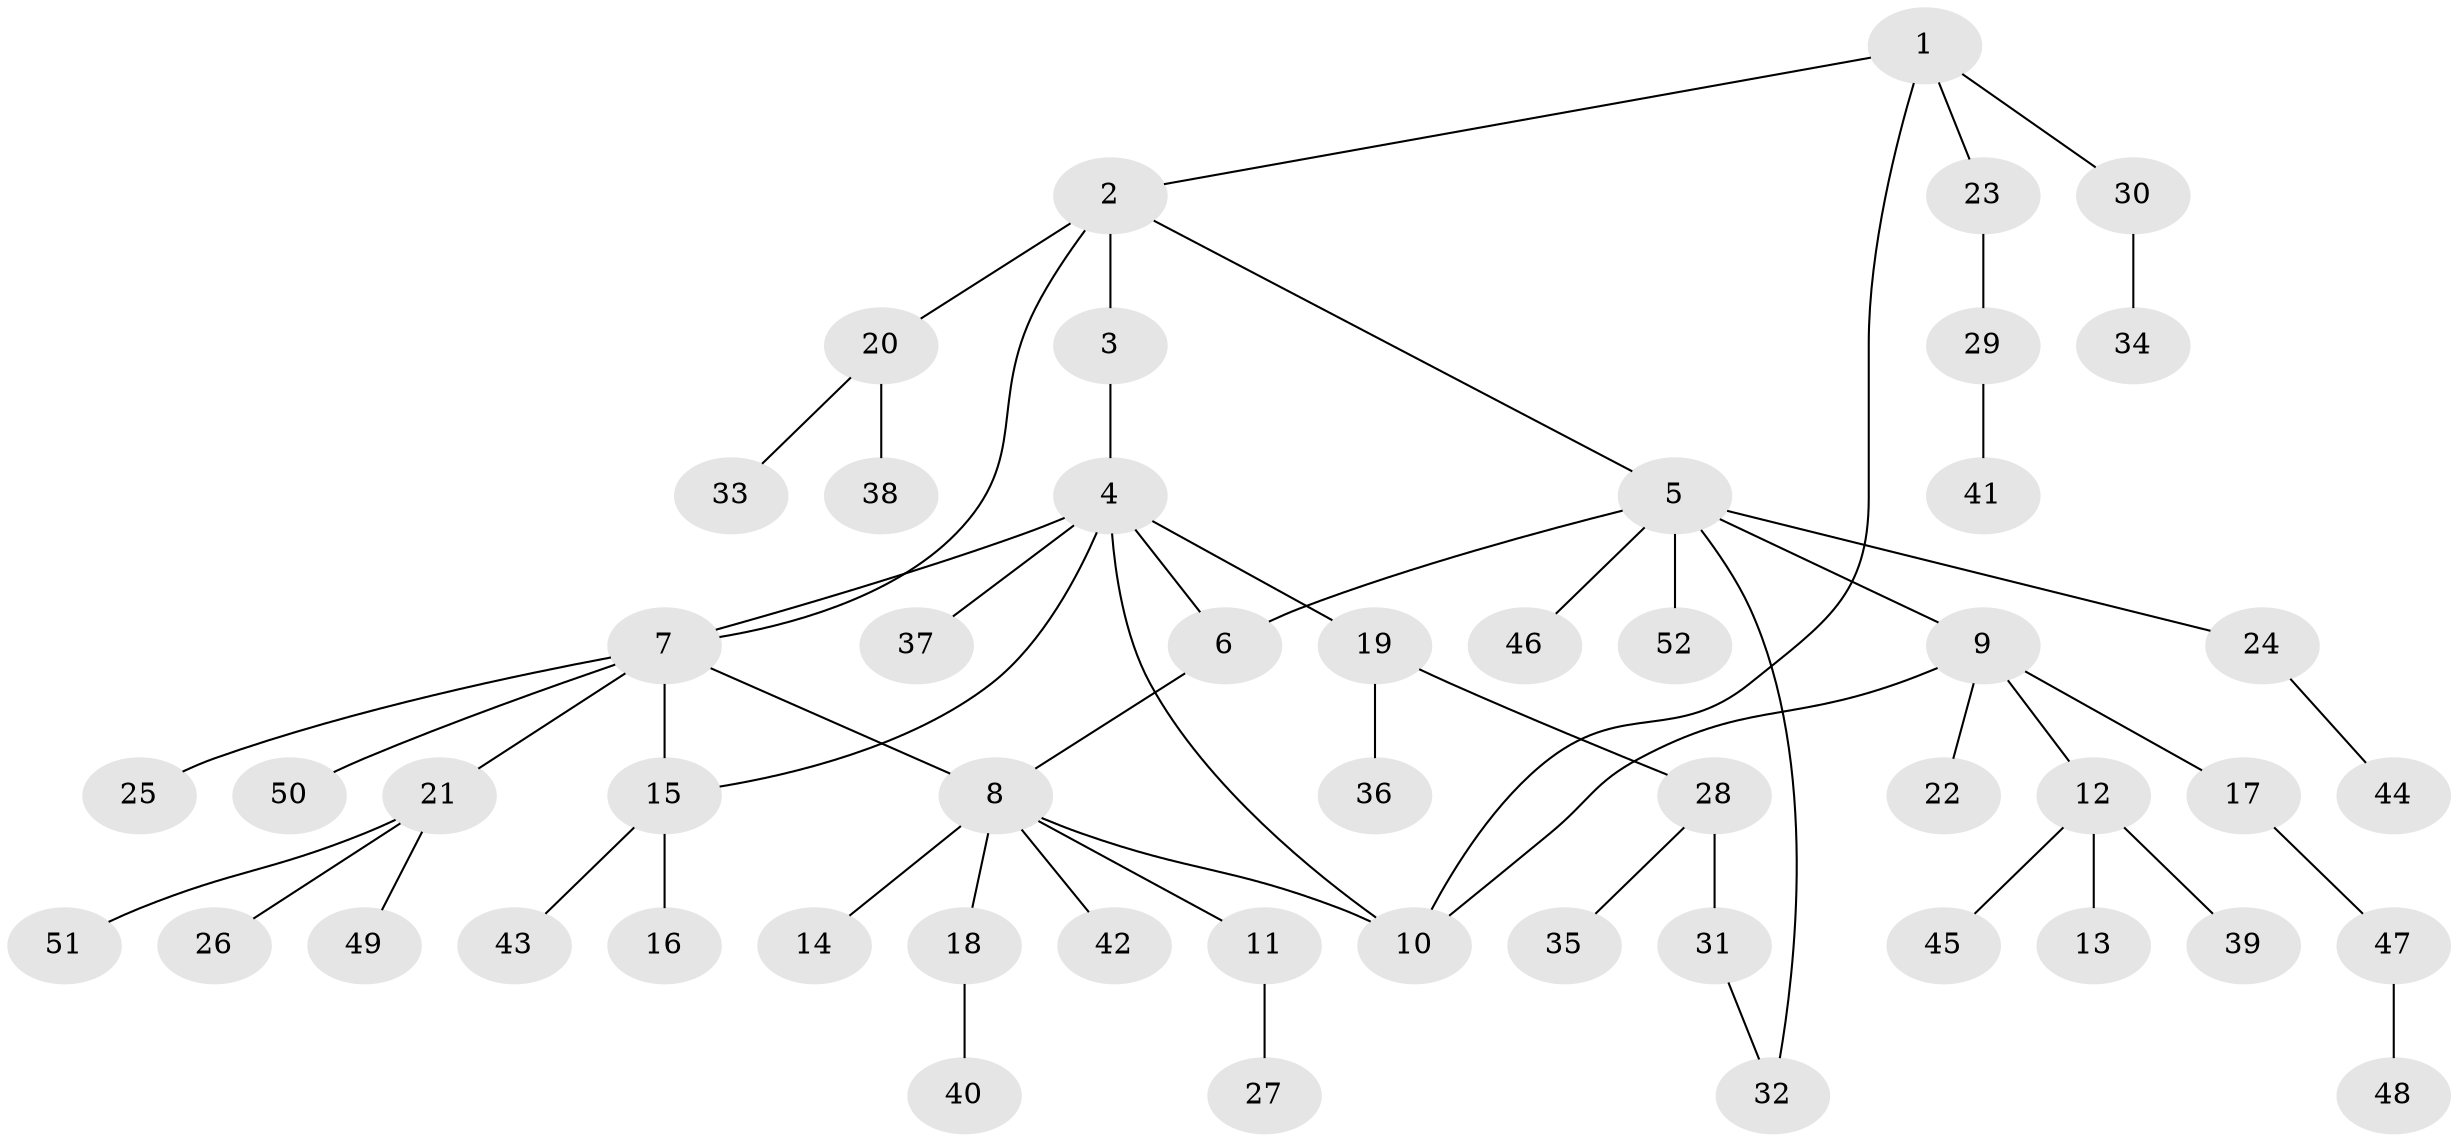 // Generated by graph-tools (version 1.1) at 2025/50/03/09/25 03:50:30]
// undirected, 52 vertices, 59 edges
graph export_dot {
graph [start="1"]
  node [color=gray90,style=filled];
  1;
  2;
  3;
  4;
  5;
  6;
  7;
  8;
  9;
  10;
  11;
  12;
  13;
  14;
  15;
  16;
  17;
  18;
  19;
  20;
  21;
  22;
  23;
  24;
  25;
  26;
  27;
  28;
  29;
  30;
  31;
  32;
  33;
  34;
  35;
  36;
  37;
  38;
  39;
  40;
  41;
  42;
  43;
  44;
  45;
  46;
  47;
  48;
  49;
  50;
  51;
  52;
  1 -- 2;
  1 -- 10;
  1 -- 23;
  1 -- 30;
  2 -- 3;
  2 -- 5;
  2 -- 7;
  2 -- 20;
  3 -- 4;
  4 -- 6;
  4 -- 7;
  4 -- 10;
  4 -- 15;
  4 -- 19;
  4 -- 37;
  5 -- 6;
  5 -- 9;
  5 -- 24;
  5 -- 32;
  5 -- 46;
  5 -- 52;
  6 -- 8;
  7 -- 8;
  7 -- 15;
  7 -- 21;
  7 -- 25;
  7 -- 50;
  8 -- 10;
  8 -- 11;
  8 -- 14;
  8 -- 18;
  8 -- 42;
  9 -- 10;
  9 -- 12;
  9 -- 17;
  9 -- 22;
  11 -- 27;
  12 -- 13;
  12 -- 39;
  12 -- 45;
  15 -- 16;
  15 -- 43;
  17 -- 47;
  18 -- 40;
  19 -- 28;
  19 -- 36;
  20 -- 33;
  20 -- 38;
  21 -- 26;
  21 -- 49;
  21 -- 51;
  23 -- 29;
  24 -- 44;
  28 -- 31;
  28 -- 35;
  29 -- 41;
  30 -- 34;
  31 -- 32;
  47 -- 48;
}
